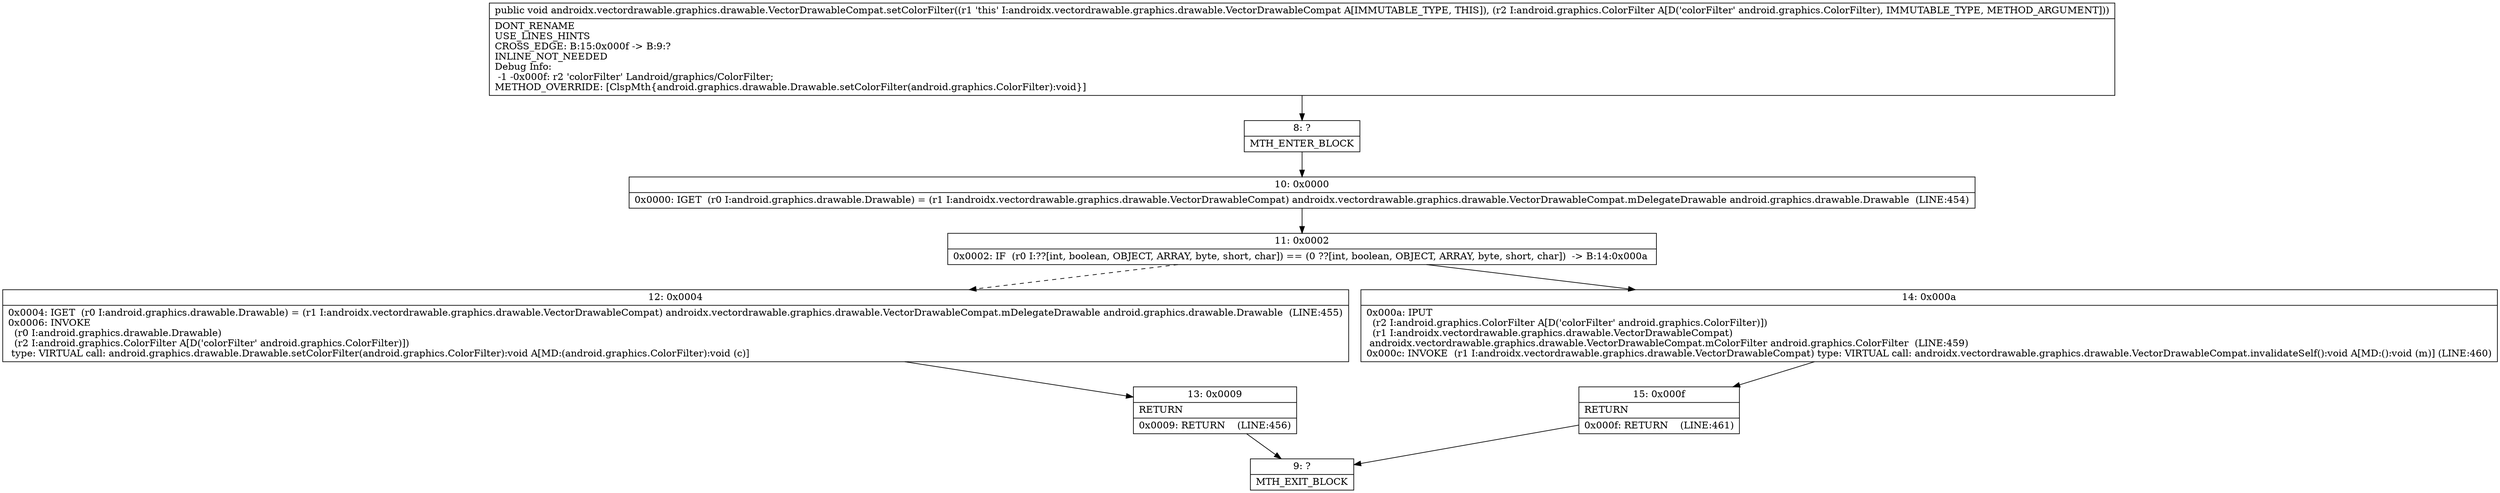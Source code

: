 digraph "CFG forandroidx.vectordrawable.graphics.drawable.VectorDrawableCompat.setColorFilter(Landroid\/graphics\/ColorFilter;)V" {
Node_8 [shape=record,label="{8\:\ ?|MTH_ENTER_BLOCK\l}"];
Node_10 [shape=record,label="{10\:\ 0x0000|0x0000: IGET  (r0 I:android.graphics.drawable.Drawable) = (r1 I:androidx.vectordrawable.graphics.drawable.VectorDrawableCompat) androidx.vectordrawable.graphics.drawable.VectorDrawableCompat.mDelegateDrawable android.graphics.drawable.Drawable  (LINE:454)\l}"];
Node_11 [shape=record,label="{11\:\ 0x0002|0x0002: IF  (r0 I:??[int, boolean, OBJECT, ARRAY, byte, short, char]) == (0 ??[int, boolean, OBJECT, ARRAY, byte, short, char])  \-\> B:14:0x000a \l}"];
Node_12 [shape=record,label="{12\:\ 0x0004|0x0004: IGET  (r0 I:android.graphics.drawable.Drawable) = (r1 I:androidx.vectordrawable.graphics.drawable.VectorDrawableCompat) androidx.vectordrawable.graphics.drawable.VectorDrawableCompat.mDelegateDrawable android.graphics.drawable.Drawable  (LINE:455)\l0x0006: INVOKE  \l  (r0 I:android.graphics.drawable.Drawable)\l  (r2 I:android.graphics.ColorFilter A[D('colorFilter' android.graphics.ColorFilter)])\l type: VIRTUAL call: android.graphics.drawable.Drawable.setColorFilter(android.graphics.ColorFilter):void A[MD:(android.graphics.ColorFilter):void (c)]\l}"];
Node_13 [shape=record,label="{13\:\ 0x0009|RETURN\l|0x0009: RETURN    (LINE:456)\l}"];
Node_9 [shape=record,label="{9\:\ ?|MTH_EXIT_BLOCK\l}"];
Node_14 [shape=record,label="{14\:\ 0x000a|0x000a: IPUT  \l  (r2 I:android.graphics.ColorFilter A[D('colorFilter' android.graphics.ColorFilter)])\l  (r1 I:androidx.vectordrawable.graphics.drawable.VectorDrawableCompat)\l androidx.vectordrawable.graphics.drawable.VectorDrawableCompat.mColorFilter android.graphics.ColorFilter  (LINE:459)\l0x000c: INVOKE  (r1 I:androidx.vectordrawable.graphics.drawable.VectorDrawableCompat) type: VIRTUAL call: androidx.vectordrawable.graphics.drawable.VectorDrawableCompat.invalidateSelf():void A[MD:():void (m)] (LINE:460)\l}"];
Node_15 [shape=record,label="{15\:\ 0x000f|RETURN\l|0x000f: RETURN    (LINE:461)\l}"];
MethodNode[shape=record,label="{public void androidx.vectordrawable.graphics.drawable.VectorDrawableCompat.setColorFilter((r1 'this' I:androidx.vectordrawable.graphics.drawable.VectorDrawableCompat A[IMMUTABLE_TYPE, THIS]), (r2 I:android.graphics.ColorFilter A[D('colorFilter' android.graphics.ColorFilter), IMMUTABLE_TYPE, METHOD_ARGUMENT]))  | DONT_RENAME\lUSE_LINES_HINTS\lCROSS_EDGE: B:15:0x000f \-\> B:9:?\lINLINE_NOT_NEEDED\lDebug Info:\l  \-1 \-0x000f: r2 'colorFilter' Landroid\/graphics\/ColorFilter;\lMETHOD_OVERRIDE: [ClspMth\{android.graphics.drawable.Drawable.setColorFilter(android.graphics.ColorFilter):void\}]\l}"];
MethodNode -> Node_8;Node_8 -> Node_10;
Node_10 -> Node_11;
Node_11 -> Node_12[style=dashed];
Node_11 -> Node_14;
Node_12 -> Node_13;
Node_13 -> Node_9;
Node_14 -> Node_15;
Node_15 -> Node_9;
}

